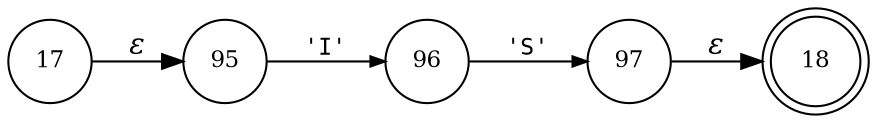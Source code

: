 digraph ATN {
rankdir=LR;
s18[fontsize=11, label="18", shape=doublecircle, fixedsize=true, width=.6];
s96[fontsize=11,label="96", shape=circle, fixedsize=true, width=.55, peripheries=1];
s17[fontsize=11,label="17", shape=circle, fixedsize=true, width=.55, peripheries=1];
s97[fontsize=11,label="97", shape=circle, fixedsize=true, width=.55, peripheries=1];
s95[fontsize=11,label="95", shape=circle, fixedsize=true, width=.55, peripheries=1];
s17 -> s95 [fontname="Times-Italic", label="&epsilon;"];
s95 -> s96 [fontsize=11, fontname="Courier", arrowsize=.7, label = "'I'", arrowhead = normal];
s96 -> s97 [fontsize=11, fontname="Courier", arrowsize=.7, label = "'S'", arrowhead = normal];
s97 -> s18 [fontname="Times-Italic", label="&epsilon;"];
}